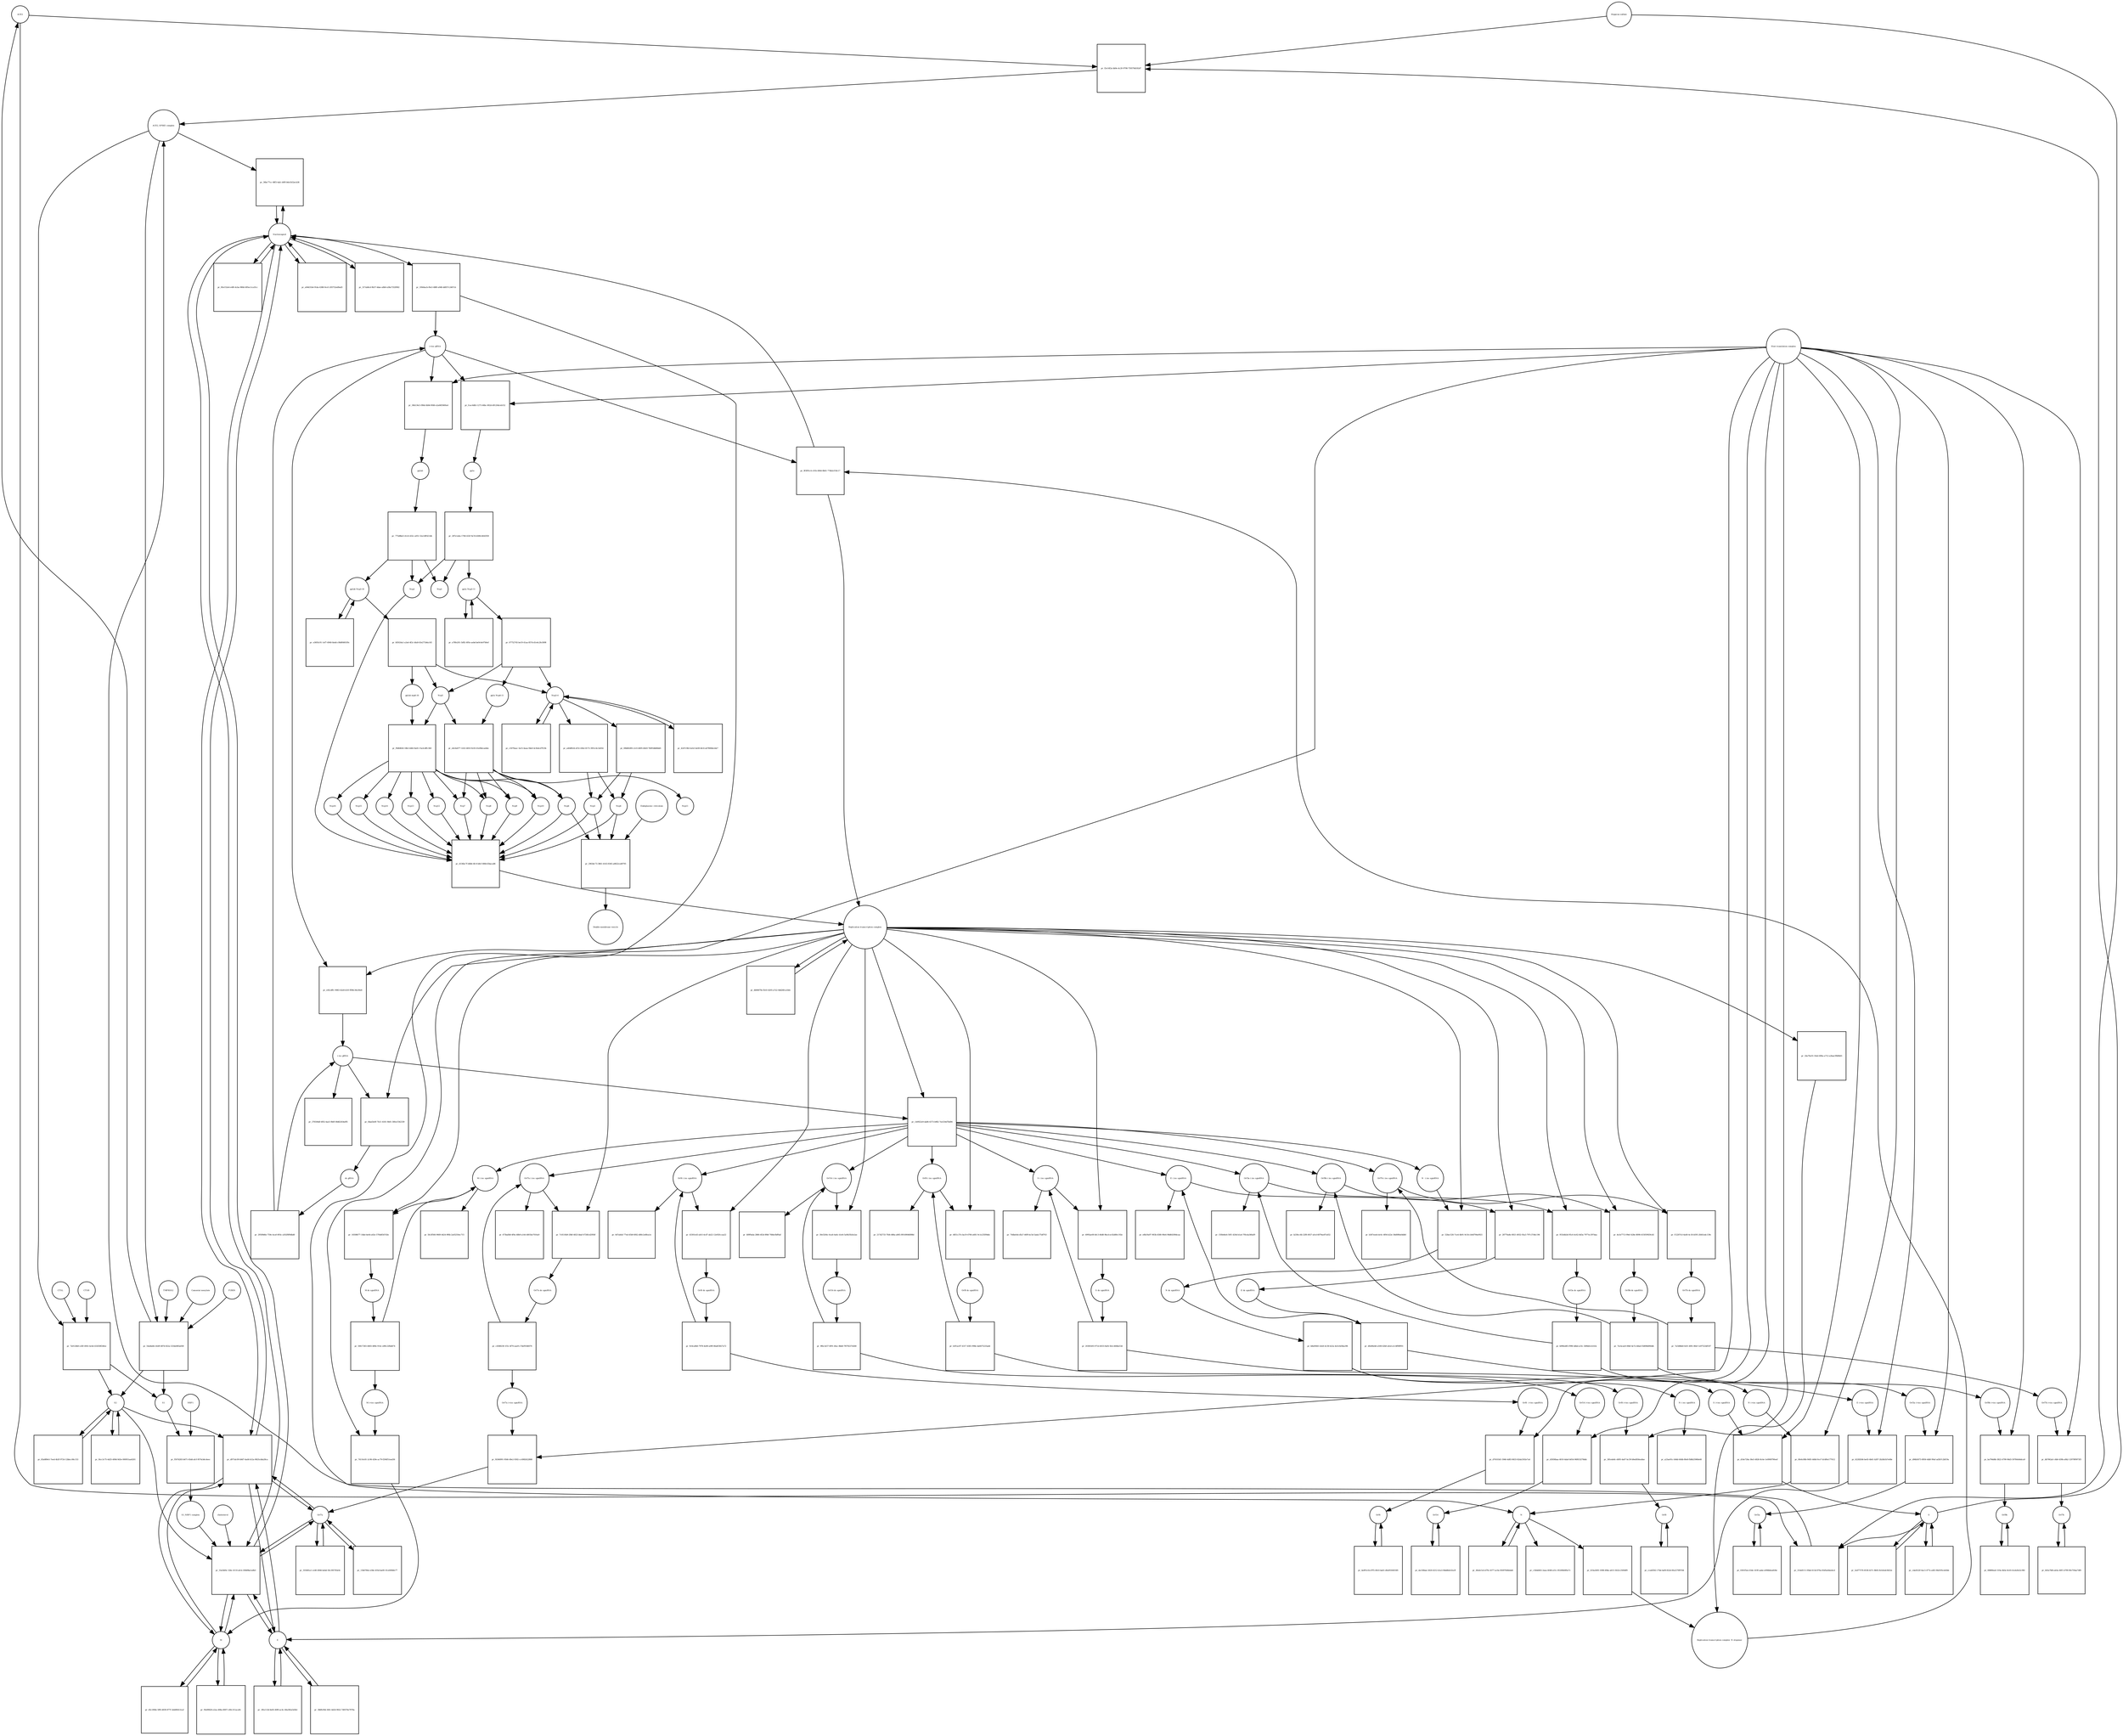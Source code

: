 strict digraph  {
ACE2 [annotation="", bipartite=0, cls=macromolecule, fontsize=4, label=ACE2, shape=circle];
"pr_f2e14f2a-bb9e-4c20-9798-759378d182d7" [annotation="", bipartite=1, cls=process, fontsize=4, label="pr_f2e14f2a-bb9e-4c20-9798-759378d182d7", shape=square];
"ACE2_SPIKE complex" [annotation="", bipartite=0, cls=complex, fontsize=4, label="ACE2_SPIKE complex", shape=circle];
"Heparan sulfate" [annotation="urn_miriam_obo.chebi_CHEBI%3A28815", bipartite=0, cls="simple chemical", fontsize=4, label="Heparan sulfate", shape=circle];
S [annotation=urn_miriam_uniprot_P0DTC2, bipartite=0, cls=macromolecule, fontsize=4, label=S, shape=circle];
Nucleocapsid [annotation="urn_miriam_obo.go_GO%3A0019013", bipartite=0, cls=complex, fontsize=4, label=Nucleocapsid, shape=circle];
"pr_36bc77cc-48f3-4afc-bf0f-b6e1b52ecb36" [annotation="", bipartite=1, cls=process, fontsize=4, label="pr_36bc77cc-48f3-4afc-bf0f-b6e1b52ecb36", shape=square];
"pr_7a0124b0-cd5f-4941-bcb4-432f28f24fee" [annotation="", bipartite=1, cls=process, fontsize=4, label="pr_7a0124b0-cd5f-4941-bcb4-432f28f24fee", shape=square];
S2 [annotation=urn_miriam_interpro_IPR002552, bipartite=0, cls=macromolecule, fontsize=4, label=S2, shape=circle];
CTSB [annotation="", bipartite=0, cls=macromolecule, fontsize=4, label=CTSB, shape=circle];
CTSL [annotation="", bipartite=0, cls=macromolecule, fontsize=4, label=CTSL, shape=circle];
S1 [annotation=urn_miriam_interpro_IPR002551, bipartite=0, cls=macromolecule, fontsize=4, label=S1, shape=circle];
"pr_314e8111-05bd-413d-870a-83d5a44eebcd" [annotation="", bipartite=1, cls=process, fontsize=4, label="pr_314e8111-05bd-413d-870a-83d5a44eebcd", shape=square];
"pr_53a5bf4c-32bc-4110-afcb-189d9be1a8b3" [annotation="", bipartite=1, cls=process, fontsize=4, label="pr_53a5bf4c-32bc-4110-afcb-189d9be1a8b3", shape=square];
cholesterol [annotation="urn_miriam_obo.chebi_CHEBI%3A16113", bipartite=0, cls="simple chemical", fontsize=4, label=cholesterol, shape=circle];
"S1_NRP1 complex" [annotation="", bipartite=0, cls=complex, fontsize=4, label="S1_NRP1 complex", shape=circle];
E [annotation=urn_miriam_uniprot_P0DTC4, bipartite=0, cls=macromolecule, fontsize=4, label=E, shape=circle];
M [annotation=urn_miriam_uniprot_P0DTC5, bipartite=0, cls=macromolecule, fontsize=4, label=M, shape=circle];
Orf7a [annotation=urn_miriam_uniprot_P0DTC7, bipartite=0, cls=macromolecule, fontsize=4, label=Orf7a, shape=circle];
"pr_1f644acb-f6e3-488f-a948-dd057c2467cb" [annotation="", bipartite=1, cls=process, fontsize=4, label="pr_1f644acb-f6e3-488f-a948-dd057c2467cb", shape=square];
"(+)ss gRNA" [annotation=urn_miriam_refseq_NC_045512, bipartite=0, cls="nucleic acid feature", fontsize=4, label="(+)ss gRNA", shape=circle];
N [annotation=urn_miriam_uniprot_P0DTC9, bipartite=0, cls="macromolecule multimer", fontsize=4, label=N, shape=circle];
"pr_a94431b4-91da-4388-9ce5-205752ed9ad3" [annotation="", bipartite=1, cls=process, fontsize=4, label="pr_a94431b4-91da-4388-9ce5-205752ed9ad3", shape=square];
"pr_317ab8cd-9b37-4dae-a8b0-a58a7332f082" [annotation="", bipartite=1, cls=process, fontsize=4, label="pr_317ab8cd-9b37-4dae-a8b0-a58a7332f082", shape=square];
"pr_c3b4d402-2aaa-4048-a51c-85200b085e7c" [annotation="", bipartite=1, cls=process, fontsize=4, label="pr_c3b4d402-2aaa-4048-a51c-85200b085e7c", shape=square];
"pr_40edc5cb-d7fe-4377-ac0a-05097648ebdd" [annotation="", bipartite=1, cls=process, fontsize=4, label="pr_40edc5cb-d7fe-4377-ac0a-05097648ebdd", shape=square];
"N (+)ss sgmRNA" [annotation=urn_miriam_ncbigene_43740575, bipartite=0, cls="nucleic acid feature", fontsize=4, label="N (+)ss sgmRNA", shape=circle];
"pr_0fe6c08b-9405-448d-9ce7-b14f6e177612" [annotation="", bipartite=1, cls=process, fontsize=4, label="pr_0fe6c08b-9405-448d-9ce7-b14f6e177612", shape=square];
"Host translation complex" [annotation="urn_miriam_obo.go_GO%3A0070992", bipartite=0, cls=complex, fontsize=4, label="Host translation complex", shape=circle];
"pr_85e152e4-e4f6-4cba-980d-495ec1ca1fcc" [annotation="", bipartite=1, cls=process, fontsize=4, label="pr_85e152e4-e4f6-4cba-980d-495ec1ca1fcc", shape=square];
"pr_54a8abfe-b5d9-487d-822a-525de883a838" [annotation="", bipartite=1, cls=process, fontsize=4, label="pr_54a8abfe-b5d9-487d-822a-525de883a838", shape=square];
FURIN [annotation="", bipartite=0, cls=macromolecule, fontsize=4, label=FURIN, shape=circle];
TMPRSS2 [annotation="", bipartite=0, cls=macromolecule, fontsize=4, label=TMPRSS2, shape=circle];
"Camostat mesylate" [annotation="urn_miriam_pubchem.compound_2536", bipartite=0, cls="simple chemical", fontsize=4, label="Camostat mesylate", shape=circle];
"pr_83a889e5-7eed-4b3f-9724-12bbcc06c153" [annotation="", bipartite=1, cls=process, fontsize=4, label="pr_83a889e5-7eed-4b3f-9724-12bbcc06c153", shape=square];
"Replication transcription complex_N oligomer" [annotation="", bipartite=0, cls=complex, fontsize=4, label="Replication transcription complex_N oligomer", shape=circle];
"pr_9f3f91c4-c01b-4944-8b61-77db2cf18c17" [annotation="", bipartite=1, cls=process, fontsize=4, label="pr_9f3f91c4-c01b-4944-8b61-77db2cf18c17", shape=square];
"Replication transcription complex" [annotation="", bipartite=0, cls=complex, fontsize=4, label="Replication transcription complex", shape=circle];
"pr_d971dc09-b9d7-4ad4-b12a-9825cdda28ca" [annotation="", bipartite=1, cls=process, fontsize=4, label="pr_d971dc09-b9d7-4ad4-b12a-9825cdda28ca", shape=square];
"pr_f4cc3c75-4d25-409d-9d3e-000951aa6201" [annotation="", bipartite=1, cls=process, fontsize=4, label="pr_f4cc3c75-4d25-409d-9d3e-000951aa6201", shape=square];
"pp1a Nsp3-11" [annotation=urn_miriam_uniprot_P0DTC1, bipartite=0, cls=macromolecule, fontsize=4, label="pp1a Nsp3-11", shape=circle];
"pr_07752745-be19-41aa-857d-d1e4c2fe3698" [annotation="", bipartite=1, cls=process, fontsize=4, label="pr_07752745-be19-41aa-857d-d1e4c2fe3698", shape=square];
"pp1a Nsp6-11" [annotation=urn_miriam_uniprot_P0DTC1, bipartite=0, cls=macromolecule, fontsize=4, label="pp1a Nsp6-11", shape=circle];
"Nsp3-4" [annotation="urn_miriam_ncbiprotein_YP_009725299|urn_miriam_ncbiprotein_YP_009725300", bipartite=0, cls=macromolecule, fontsize=4, label="Nsp3-4", shape=circle];
Nsp5 [annotation=urn_miriam_ncbiprotein_YP_009725301, bipartite=0, cls="macromolecule multimer", fontsize=4, label=Nsp5, shape=circle];
"Endoplasmic reticulum" [annotation="urn_miriam_obo.go_GO%3A0005783", bipartite=0, cls=complex, fontsize=4, label="Endoplasmic reticulum", shape=circle];
"pr_2963dc73-3861-4163-8345-a8822ced0795" [annotation="", bipartite=1, cls=process, fontsize=4, label="pr_2963dc73-3861-4163-8345-a8822ced0795", shape=square];
"Double-membrane vesicle" [annotation="urn_miriam_obo.go_GO%3A0039718", bipartite=0, cls=complex, fontsize=4, label="Double-membrane vesicle", shape=circle];
Nsp4 [annotation=urn_miriam_ncbiprotein_YP_009725300, bipartite=0, cls=macromolecule, fontsize=4, label=Nsp4, shape=circle];
Nsp3 [annotation=urn_miriam_ncbiprotein_YP_009725299, bipartite=0, cls=macromolecule, fontsize=4, label=Nsp3, shape=circle];
Nsp6 [annotation=urn_miriam_ncbiprotein_YP_009725302, bipartite=0, cls=macromolecule, fontsize=4, label=Nsp6, shape=circle];
"pr_a78fe201-5d92-495e-aebd-be9c6e97b0ef" [annotation="", bipartite=1, cls=process, fontsize=4, label="pr_a78fe201-5d92-495e-aebd-be9c6e97b0ef", shape=square];
"pr_4247c9b5-bcb3-4e00-bfc6-a678066e2de7" [annotation="", bipartite=1, cls=process, fontsize=4, label="pr_4247c9b5-bcb3-4e00-bfc6-a678066e2de7", shape=square];
"pp1ab Nsp3-16" [annotation=urn_miriam_uniprot_P0DTD1, bipartite=0, cls=macromolecule, fontsize=4, label="pp1ab Nsp3-16", shape=circle];
"pr_e3693c91-1ef7-4940-8a4d-c9b8f4601f0c" [annotation="", bipartite=1, cls=process, fontsize=4, label="pr_e3693c91-1ef7-4940-8a4d-c9b8f4601f0c", shape=square];
"pr_fd5024a1-a3a4-4f2c-bfa8-63e271b6a145" [annotation="", bipartite=1, cls=process, fontsize=4, label="pr_fd5024a1-a3a4-4f2c-bfa8-63e271b6a145", shape=square];
"pp1ab nsp6-16" [annotation=urn_miriam_uniprot_P0DTD1, bipartite=0, cls=macromolecule, fontsize=4, label="pp1ab nsp6-16", shape=circle];
"pr_d5c1f68e-5ff6-4839-877f-3eb6f6413caf" [annotation="", bipartite=1, cls=process, fontsize=4, label="pr_d5c1f68e-5ff6-4839-877f-3eb6f6413caf", shape=square];
"pr_1ffa113d-6e83-40f0-ac4c-40a382a5d3b1" [annotation="", bipartite=1, cls=process, fontsize=4, label="pr_1ffa113d-6e83-40f0-ac4c-40a382a5d3b1", shape=square];
"pr_cda4522f-6ac3-477e-a4f2-96d195ceb5bb" [annotation="", bipartite=1, cls=process, fontsize=4, label="pr_cda4522f-6ac3-477e-a4f2-96d195ceb5bb", shape=square];
"pr_f0e89626-e2ea-406a-8007-c60c311aca9c" [annotation="", bipartite=1, cls=process, fontsize=4, label="pr_f0e89626-e2ea-406a-8007-c60c311aca9c", shape=square];
"pr_38d9cf6d-3fd1-4d24-9022-7d0576e7978a" [annotation="", bipartite=1, cls=process, fontsize=4, label="pr_38d9cf6d-3fd1-4d24-9022-7d0576e7978a", shape=square];
"pr_2ed77576-6538-427c-8b92-8cb3edc9d22e" [annotation="", bipartite=1, cls=process, fontsize=4, label="pr_2ed77576-6538-427c-8b92-8cb3edc9d22e", shape=square];
"pr_555681a1-ce40-4946-bebd-50c395783e9c" [annotation="", bipartite=1, cls=process, fontsize=4, label="pr_555681a1-ce40-4946-bebd-50c395783e9c", shape=square];
Orf6 [annotation=urn_miriam_uniprot_P0DTC6, bipartite=0, cls=macromolecule, fontsize=4, label=Orf6, shape=circle];
"pr_4a9f1e1b-d7f5-49c0-ba61-d0a955045585" [annotation="", bipartite=1, cls=process, fontsize=4, label="pr_4a9f1e1b-d7f5-49c0-ba61-d0a955045585", shape=square];
Orf3a [annotation=urn_miriam_uniprot_P0DTC3, bipartite=0, cls=macromolecule, fontsize=4, label=Orf3a, shape=circle];
"pr_0301f5ee-63dc-419f-aabe-e096b6ea828e" [annotation="", bipartite=1, cls=process, fontsize=4, label="pr_0301f5ee-63dc-419f-aabe-e096b6ea828e", shape=square];
Orf8 [annotation=urn_miriam_uniprot_P0DTC8, bipartite=0, cls=macromolecule, fontsize=4, label=Orf8, shape=circle];
"pr_ccabf362-17bd-4af8-822d-0fa2270f97d4" [annotation="", bipartite=1, cls=process, fontsize=4, label="pr_ccabf362-17bd-4af8-822d-0fa2270f97d4", shape=square];
Orf9b [annotation=urn_miriam_uniprot_P0DTD2, bipartite=0, cls=macromolecule, fontsize=4, label=Orf9b, shape=circle];
"pr_08889ea0-319a-4b5e-8c45-0ceb2b22c9fd" [annotation="", bipartite=1, cls=process, fontsize=4, label="pr_08889ea0-319a-4b5e-8c45-0ceb2b22c9fd", shape=square];
Orf14 [annotation=urn_miriam_uniprot_P0DTD3, bipartite=0, cls=macromolecule, fontsize=4, label=Orf14, shape=circle];
"pr_da136bae-2620-4212-b1a3-0bddb4c62a3f" [annotation="", bipartite=1, cls=process, fontsize=4, label="pr_da136bae-2620-4212-b1a3-0bddb4c62a3f", shape=square];
Orf7b [annotation=urn_miriam_uniprot_P0DTD8, bipartite=0, cls=macromolecule, fontsize=4, label=Orf7b, shape=circle];
"pr_b02a7bfb-ab5a-40f1-b799-9fe759ae7df0" [annotation="", bipartite=1, cls=process, fontsize=4, label="pr_b02a7bfb-ab5a-40f1-b799-9fe759ae7df0", shape=square];
"pr_13b6784e-e58e-435d-ba09-1fce000bfe77" [annotation="", bipartite=1, cls=process, fontsize=4, label="pr_13b6784e-e58e-435d-ba09-1fce000bfe77", shape=square];
"M (+)ss sgmRNA" [annotation="", bipartite=0, cls="nucleic acid feature", fontsize=4, label="M (+)ss sgmRNA", shape=circle];
"pr_74116c81-2c96-429e-ac79-f294f51ead36" [annotation="", bipartite=1, cls=process, fontsize=4, label="pr_74116c81-2c96-429e-ac79-f294f51ead36", shape=square];
"E (+)ss sgmRNA" [annotation="", bipartite=0, cls="nucleic acid feature", fontsize=4, label="E (+)ss sgmRNA", shape=circle];
"pr_62282fd4-be45-4b61-b287-2b24b1b7e68e" [annotation="", bipartite=1, cls=process, fontsize=4, label="pr_62282fd4-be45-4b61-b287-2b24b1b7e68e", shape=square];
"S (+)ss sgmRNA" [annotation="", bipartite=0, cls="nucleic acid feature", fontsize=4, label="S (+)ss sgmRNA", shape=circle];
"pr_d16e726a-36e5-4826-8c4e-1e0908790eef" [annotation="", bipartite=1, cls=process, fontsize=4, label="pr_d16e726a-36e5-4826-8c4e-1e0908790eef", shape=square];
"Orf7a (+)ss sgmRNA" [annotation="", bipartite=0, cls="nucleic acid feature", fontsize=4, label="Orf7a (+)ss sgmRNA", shape=circle];
"pr_f4366991-9566-49e2-9302-cc4982622888" [annotation="", bipartite=1, cls=process, fontsize=4, label="pr_f4366991-9566-49e2-9302-cc4982622888", shape=square];
"Orf6  (+)ss sgmRNA" [annotation="", bipartite=0, cls="nucleic acid feature", fontsize=4, label="Orf6  (+)ss sgmRNA", shape=circle];
"pr_d76103d1-5946-4d83-8633-82da5302e7a4" [annotation="", bipartite=1, cls=process, fontsize=4, label="pr_d76103d1-5946-4d83-8633-82da5302e7a4", shape=square];
"Orf3a (+)ss sgmRNA" [annotation="", bipartite=0, cls="nucleic acid feature", fontsize=4, label="Orf3a (+)ss sgmRNA", shape=circle];
"pr_d96b5673-8956-4dbf-99af-ad3b7c2bf19a" [annotation="", bipartite=1, cls=process, fontsize=4, label="pr_d96b5673-8956-4dbf-99af-ad3b7c2bf19a", shape=square];
"Orf8 (+)ss sgmRNA" [annotation="", bipartite=0, cls="nucleic acid feature", fontsize=4, label="Orf8 (+)ss sgmRNA", shape=circle];
"pr_381ede8c-d495-4a67-bc39-b9ed056ea8ae" [annotation="", bipartite=1, cls=process, fontsize=4, label="pr_381ede8c-d495-4a67-bc39-b9ed056ea8ae", shape=square];
"Orf9b (+)ss sgmRNA" [annotation="", bipartite=0, cls="nucleic acid feature", fontsize=4, label="Orf9b (+)ss sgmRNA", shape=circle];
"pr_ba794d6b-3822-4799-96d3-59784444dca9" [annotation="", bipartite=1, cls=process, fontsize=4, label="pr_ba794d6b-3822-4799-96d3-59784444dca9", shape=square];
"Orf14 (+)ss sgmRNA" [annotation="", bipartite=0, cls="nucleic acid feature", fontsize=4, label="Orf14 (+)ss sgmRNA", shape=circle];
"pr_d3036baa-4010-4da0-b054-96f653278ddc" [annotation="", bipartite=1, cls=process, fontsize=4, label="pr_d3036baa-4010-4da0-b054-96f653278ddc", shape=square];
"Orf7b (+)ss sgmRNA" [annotation="", bipartite=0, cls="nucleic acid feature", fontsize=4, label="Orf7b (+)ss sgmRNA", shape=circle];
"pr_db7962af-c4b0-439b-a9b2-12979f9973f3" [annotation="", bipartite=1, cls=process, fontsize=4, label="pr_db7962af-c4b0-439b-a9b2-12979f9973f3", shape=square];
"(-)ss gRNA" [annotation=urn_miriam_refseq_NC_045512, bipartite=0, cls="nucleic acid feature", fontsize=4, label="(-)ss gRNA", shape=circle];
"pr_376506df-6f02-4ae5-9b0f-08d62454eff6" [annotation="", bipartite=1, cls=process, fontsize=4, label="pr_376506df-6f02-4ae5-9b0f-08d62454eff6", shape=square];
"pr_633a2605-1098-49be-a615-5622c2509df9" [annotation="", bipartite=1, cls=process, fontsize=4, label="pr_633a2605-1098-49be-a615-5622c2509df9", shape=square];
"pr_e45cdffc-9083-42e8-b31f-ff88c36e30e8" [annotation="", bipartite=1, cls=process, fontsize=4, label="pr_e45cdffc-9083-42e8-b31f-ff88c36e30e8", shape=square];
"M (-)ss sgmRNA" [annotation=urn_miriam_ncbigene_43740571, bipartite=0, cls="nucleic acid feature", fontsize=4, label="M (-)ss sgmRNA", shape=circle];
"pr_5fe3f566-9669-4424-9f6b-2a45250ec715" [annotation="", bipartite=1, cls=process, fontsize=4, label="pr_5fe3f566-9669-4424-9f6b-2a45250ec715", shape=square];
"E (-)ss sgmRNA" [annotation=urn_miriam_ncbigene_43740570, bipartite=0, cls="nucleic acid feature", fontsize=4, label="E (-)ss sgmRNA", shape=circle];
"pr_e8b19a97-903b-4580-90e6-98d64309dcaa" [annotation="", bipartite=1, cls=process, fontsize=4, label="pr_e8b19a97-903b-4580-90e6-98d64309dcaa", shape=square];
"S (-)ss sgmRNA" [annotation="", bipartite=0, cls="nucleic acid feature", fontsize=4, label="S (-)ss sgmRNA", shape=circle];
"pr_744befeb-d5a7-46f9-bc5d-5ada175df763" [annotation="", bipartite=1, cls=process, fontsize=4, label="pr_744befeb-d5a7-46f9-bc5d-5ada175df763", shape=square];
"Orf7a (-)ss sgmRNA" [annotation="", bipartite=0, cls="nucleic acid feature", fontsize=4, label="Orf7a (-)ss sgmRNA", shape=circle];
"pr_673bafb8-4f9a-48b9-a144-4801be7016a9" [annotation="", bipartite=1, cls=process, fontsize=4, label="pr_673bafb8-4f9a-48b9-a144-4801be7016a9", shape=square];
"Orf6 (-)ss sgmRNA" [annotation="", bipartite=0, cls="nucleic acid feature", fontsize=4, label="Orf6 (-)ss sgmRNA", shape=circle];
"pr_647abfaf-77ed-45b9-8f42-d80c2e8fea1e" [annotation="", bipartite=1, cls=process, fontsize=4, label="pr_647abfaf-77ed-45b9-8f42-d80c2e8fea1e", shape=square];
"Orf3a (-)ss sgmRNA" [annotation="", bipartite=0, cls="nucleic acid feature", fontsize=4, label="Orf3a (-)ss sgmRNA", shape=circle];
"pr_150b44e4-50f1-420d-b1a4-7f0cda366af9" [annotation="", bipartite=1, cls=process, fontsize=4, label="pr_150b44e4-50f1-420d-b1a4-7f0cda366af9", shape=square];
"Orf8 (-)ss sgmRNA" [annotation="", bipartite=0, cls="nucleic acid feature", fontsize=4, label="Orf8 (-)ss sgmRNA", shape=circle];
"pr_217d2733-7fd4-486a-a865-89149046898d" [annotation="", bipartite=1, cls=process, fontsize=4, label="pr_217d2733-7fd4-486a-a865-89149046898d", shape=square];
"Orf9b (-)ss sgmRNA" [annotation="", bipartite=0, cls="nucleic acid feature", fontsize=4, label="Orf9b (-)ss sgmRNA", shape=circle];
"pr_b238cc4b-22f8-4927-afcd-6879ae87a452" [annotation="", bipartite=1, cls=process, fontsize=4, label="pr_b238cc4b-22f8-4927-afcd-6879ae87a452", shape=square];
"Orf14 (-)ss sgmRNA" [annotation="", bipartite=0, cls="nucleic acid feature", fontsize=4, label="Orf14 (-)ss sgmRNA", shape=circle];
"pr_fd9f9ada-2866-4f2d-89bf-768dcfbff6af" [annotation="", bipartite=1, cls=process, fontsize=4, label="pr_fd9f9ada-2866-4f2d-89bf-768dcfbff6af", shape=square];
"Orf7b (-)ss sgmRNA" [annotation="", bipartite=0, cls="nucleic acid feature", fontsize=4, label="Orf7b (-)ss sgmRNA", shape=circle];
"pr_b367eeeb-dc6c-4f04-b22e-36d089a64db0" [annotation="", bipartite=1, cls=process, fontsize=4, label="pr_b367eeeb-dc6c-4f04-b22e-36d089a64db0", shape=square];
"pr_6bad3e0f-7b11-4181-9b01-30fecf342339" [annotation="", bipartite=1, cls=process, fontsize=4, label="pr_6bad3e0f-7b11-4181-9b01-30fecf342339", shape=square];
"ds gRNA" [annotation=urn_miriam_refseq_NC_045512, bipartite=0, cls="nucleic acid feature", fontsize=4, label="ds gRNA", shape=circle];
"pr_16508677-14bd-4e64-a02e-57f4d6547d3e" [annotation="", bipartite=1, cls=process, fontsize=4, label="pr_16508677-14bd-4e64-a02e-57f4d6547d3e", shape=square];
"M ds sgmRNA" [annotation="", bipartite=0, cls="nucleic acid feature", fontsize=4, label="M ds sgmRNA", shape=circle];
"pr_28770a8e-6921-4932-93a3-797c37d4c196" [annotation="", bipartite=1, cls=process, fontsize=4, label="pr_28770a8e-6921-4932-93a3-797c37d4c196", shape=square];
"E ds sgmRNA" [annotation="", bipartite=0, cls="nucleic acid feature", fontsize=4, label="E ds sgmRNA", shape=circle];
"pr_4995ae00-bfc3-46d8-9bcd-ec02d80c192e" [annotation="", bipartite=1, cls=process, fontsize=4, label="pr_4995ae00-bfc3-46d8-9bcd-ec02d80c192e", shape=square];
"S ds sgmRNA" [annotation="", bipartite=0, cls="nucleic acid feature", fontsize=4, label="S ds sgmRNA", shape=circle];
"pr_7c8116b9-20bf-4823-bbaf-6726fcd2956f" [annotation="", bipartite=1, cls=process, fontsize=4, label="pr_7c8116b9-20bf-4823-bbaf-6726fcd2956f", shape=square];
"Orf7a ds sgmRNA" [annotation="", bipartite=0, cls="nucleic acid feature", fontsize=4, label="Orf7a ds sgmRNA", shape=circle];
"pr_43301e43-afe5-4cd7-ab22-12e92fccaa22" [annotation="", bipartite=1, cls=process, fontsize=4, label="pr_43301e43-afe5-4cd7-ab22-12e92fccaa22", shape=square];
"Orf6 ds sgmRNA" [annotation="", bipartite=0, cls="nucleic acid feature", fontsize=4, label="Orf6 ds sgmRNA", shape=circle];
"pr_951b4b3d-95c6-4c62-8d3a-7977ec397daa" [annotation="", bipartite=1, cls=process, fontsize=4, label="pr_951b4b3d-95c6-4c62-8d3a-7977ec397daa", shape=square];
"Orf3a ds sgmRNA" [annotation="", bipartite=0, cls="nucleic acid feature", fontsize=4, label="Orf3a ds sgmRNA", shape=circle];
"pr_4851c37e-ba19-4706-a681-9c1e235f9ddc" [annotation="", bipartite=1, cls=process, fontsize=4, label="pr_4851c37e-ba19-4706-a681-9c1e235f9ddc", shape=square];
"Orf8 ds sgmRNA" [annotation="", bipartite=0, cls="nucleic acid feature", fontsize=4, label="Orf8 ds sgmRNA", shape=circle];
"pr_4e3e7713-99ef-428e-8098-415059929cb5" [annotation="", bipartite=1, cls=process, fontsize=4, label="pr_4e3e7713-99ef-428e-8098-415059929cb5", shape=square];
"Orf9b ds sgmRNA" [annotation="", bipartite=0, cls="nucleic acid feature", fontsize=4, label="Orf9b ds sgmRNA", shape=circle];
"pr_30e5264c-6ca6-4a6c-b1e6-5a9b35b3e2ae" [annotation="", bipartite=1, cls=process, fontsize=4, label="pr_30e5264c-6ca6-4a6c-b1e6-5a9b35b3e2ae", shape=square];
"Orf14 ds sgmRNA" [annotation="", bipartite=0, cls="nucleic acid feature", fontsize=4, label="Orf14 ds sgmRNA", shape=circle];
"pr_f12207e3-6a40-4c18-b595-2fd41edc139c" [annotation="", bipartite=1, cls=process, fontsize=4, label="pr_f12207e3-6a40-4c18-b595-2fd41edc139c", shape=square];
"Orf7b ds sgmRNA" [annotation="", bipartite=0, cls="nucleic acid feature", fontsize=4, label="Orf7b ds sgmRNA", shape=circle];
"pr_29589d6e-759e-4ca0-893c-a502f8f9dbd0" [annotation="", bipartite=1, cls=process, fontsize=4, label="pr_29589d6e-759e-4ca0-893c-a502f8f9dbd0", shape=square];
"pr_50617283-4683-489e-914c-e89c22fbd474" [annotation="", bipartite=1, cls=process, fontsize=4, label="pr_50617283-4683-489e-914c-e89c22fbd474", shape=square];
"pr_d0e86eb6-a508-42b0-afed-a1c4ff8fff01" [annotation="", bipartite=1, cls=process, fontsize=4, label="pr_d0e86eb6-a508-42b0-afed-a1c4ff8fff01", shape=square];
"pr_20381b93-971d-4033-8af4-5b1c466be53d" [annotation="", bipartite=1, cls=process, fontsize=4, label="pr_20381b93-971d-4033-8af4-5b1c466be53d", shape=square];
"pr_c4588230-1f3c-4f70-aae9-c7def9346076" [annotation="", bipartite=1, cls=process, fontsize=4, label="pr_c4588230-1f3c-4f70-aae9-c7def9346076", shape=square];
"pr_9c8ca8b0-7978-4e80-a09f-86a6f3827a72" [annotation="", bipartite=1, cls=process, fontsize=4, label="pr_9c8ca8b0-7978-4e80-a09f-86a6f3827a72", shape=square];
"pr_b096ed65-f996-4dbd-a33c-349bb5cb143e" [annotation="", bipartite=1, cls=process, fontsize=4, label="pr_b096ed65-f996-4dbd-a33c-349bb5cb143e", shape=square];
"pr_b3f1ac87-4317-4365-998e-da8475225add" [annotation="", bipartite=1, cls=process, fontsize=4, label="pr_b3f1ac87-4317-4365-998e-da8475225add", shape=square];
"pr_7ecbcae0-06bf-4e7e-b8ad-f3d69b6f66db" [annotation="", bipartite=1, cls=process, fontsize=4, label="pr_7ecbcae0-06bf-4e7e-b8ad-f3d69b6f66db", shape=square];
"pr_9fbc3e57-6f91-4fac-8bb8-7f078237d268" [annotation="", bipartite=1, cls=process, fontsize=4, label="pr_9fbc3e57-6f91-4fac-8bb8-7f078237d268", shape=square];
"pr_7a548bb0-fe01-4f81-80ef-1e97523df187" [annotation="", bipartite=1, cls=process, fontsize=4, label="pr_7a548bb0-fe01-4f81-80ef-1e97523df187", shape=square];
"N  (-)ss sgmRNA" [annotation=urn_miriam_ncbigene_43740575, bipartite=0, cls="nucleic acid feature", fontsize=4, label="N  (-)ss sgmRNA", shape=circle];
"pr_52bec526-7ce4-4b91-9c54-cb0d794e0921" [annotation="", bipartite=1, cls=process, fontsize=4, label="pr_52bec526-7ce4-4b91-9c54-cb0d794e0921", shape=square];
"N ds sgmRNA" [annotation="", bipartite=0, cls="nucleic acid feature", fontsize=4, label="N ds sgmRNA", shape=circle];
"pr_b8af49d1-b3e6-4c58-b22a-4e5c6d3ba296" [annotation="", bipartite=1, cls=process, fontsize=4, label="pr_b8af49d1-b3e6-4c58-b22a-4e5c6d3ba296", shape=square];
"N (-)ss sgmRNA" [annotation="", bipartite=0, cls="nucleic acid feature", fontsize=4, label="N (-)ss sgmRNA", shape=circle];
pp1ab [annotation=urn_miriam_uniprot_P0DTD1, bipartite=0, cls=macromolecule, fontsize=4, label=pp1ab, shape=circle];
"pr_775d8be5-41c6-432c-a051-52a14ff421db" [annotation="", bipartite=1, cls=process, fontsize=4, label="pr_775d8be5-41c6-432c-a051-52a14ff421db", shape=square];
Nsp2 [annotation=urn_miriam_ncbiprotein_YP_009725298, bipartite=0, cls=macromolecule, fontsize=4, label=Nsp2, shape=circle];
Nsp1 [annotation=urn_miriam_ncbiprotein_YP_009725297, bipartite=0, cls=macromolecule, fontsize=4, label=Nsp1, shape=circle];
pp1a [annotation=urn_miriam_uniprot_P0DTC1, bipartite=0, cls=macromolecule, fontsize=4, label=pp1a, shape=circle];
"pr_287e1a6a-1768-432f-9a7d-b580c4643f38" [annotation="", bipartite=1, cls=process, fontsize=4, label="pr_287e1a6a-1768-432f-9a7d-b580c4643f38", shape=square];
"pr_c5070aac-3a15-4aaa-94e0-4c9e4cd7f23b" [annotation="", bipartite=1, cls=process, fontsize=4, label="pr_c5070aac-3a15-4aaa-94e0-4c9e4cd7f23b", shape=square];
"pr_00b86289-c2c0-4695-b9e9-7b993db88dd1" [annotation="", bipartite=1, cls=process, fontsize=4, label="pr_00b86289-c2c0-4695-b9e9-7b993db88dd1", shape=square];
"pr_a40df624-ef32-43b2-8172-3951c6c3e654" [annotation="", bipartite=1, cls=process, fontsize=4, label="pr_a40df624-ef32-43b2-8172-3951c6c3e654", shape=square];
"pr_e6c6e677-1432-4810-9c65-61efb6caebbc" [annotation="", bipartite=1, cls=process, fontsize=4, label="pr_e6c6e677-1432-4810-9c65-61efb6caebbc", shape=square];
Nsp7 [annotation=urn_miriam_ncbiprotein_YP_009725303, bipartite=0, cls=macromolecule, fontsize=4, label=Nsp7, shape=circle];
Nsp8 [annotation=urn_miriam_ncbiprotein_YP_009725304, bipartite=0, cls=macromolecule, fontsize=4, label=Nsp8, shape=circle];
Nsp9 [annotation=urn_miriam_ncbiprotein_YP_009725305, bipartite=0, cls=macromolecule, fontsize=4, label=Nsp9, shape=circle];
Nsp10 [annotation=urn_miriam_ncbiprotein_YP_009725306, bipartite=0, cls=macromolecule, fontsize=4, label=Nsp10, shape=circle];
Nsp11 [annotation=urn_miriam_ncbiprotein_YP_009725312, bipartite=0, cls=macromolecule, fontsize=4, label=Nsp11, shape=circle];
"pr_f9dfd826-18b3-44fd-9a45-15a3cdffc360" [annotation="", bipartite=1, cls=process, fontsize=4, label="pr_f9dfd826-18b3-44fd-9a45-15a3cdffc360", shape=square];
Nsp13 [annotation=urn_miriam_ncbiprotein_YP_009725308, bipartite=0, cls=macromolecule, fontsize=4, label=Nsp13, shape=circle];
Nsp12 [annotation=urn_miriam_ncbiprotein_YP_009725307, bipartite=0, cls=macromolecule, fontsize=4, label=Nsp12, shape=circle];
Nsp16 [annotation=urn_miriam_ncbiprotein_YP_009725311, bipartite=0, cls=macromolecule, fontsize=4, label=Nsp16, shape=circle];
Nsp15 [annotation=urn_miriam_ncbiprotein_YP_009725310, bipartite=0, cls=macromolecule, fontsize=4, label=Nsp15, shape=circle];
Nsp14 [annotation=urn_miriam_ncbiprotein_YP_009725309, bipartite=0, cls=macromolecule, fontsize=4, label=Nsp14, shape=circle];
"pr_d136bc7f-b8b6-4fc9-b8cf-888c63baca86" [annotation="", bipartite=1, cls=process, fontsize=4, label="pr_d136bc7f-b8b6-4fc9-b8cf-888c63baca86", shape=square];
"pr_fcac4db5-1273-46bc-802d-d0120dceb152" [annotation="", bipartite=1, cls=process, fontsize=4, label="pr_fcac4db5-1273-46bc-802d-d0120dceb152", shape=square];
"pr_36b134c5-f86d-4b9d-9fd6-e2a66f3600a4" [annotation="", bipartite=1, cls=process, fontsize=4, label="pr_36b134c5-f86d-4b9d-9fd6-e2a66f3600a4", shape=square];
"pr_a23ae91c-b9dd-40db-80e8-fb8b25968e60" [annotation="", bipartite=1, cls=process, fontsize=4, label="pr_a23ae91c-b9dd-40db-80e8-fb8b25968e60", shape=square];
"pr_db96879e-fb10-4205-a7e2-0dd26fca1b6c" [annotation="", bipartite=1, cls=process, fontsize=4, label="pr_db96879e-fb10-4205-a7e2-0dd26fca1b6c", shape=square];
"pr_24a70a55-10ed-496a-a712-a2bae39b9b65" [annotation="", bipartite=1, cls=process, fontsize=4, label="pr_24a70a55-10ed-496a-a712-a2bae39b9b65", shape=square];
"pr_cb0922e9-da86-4373-b982-7ee534d7bd94" [annotation="", bipartite=1, cls=process, fontsize=4, label="pr_cb0922e9-da86-4373-b982-7ee534d7bd94", shape=square];
"pr_f507d283-b671-45dd-afcf-f674cb6c4eec" [annotation="", bipartite=1, cls=process, fontsize=4, label="pr_f507d283-b671-45dd-afcf-f674cb6c4eec", shape=square];
NRP1 [annotation="", bipartite=0, cls=macromolecule, fontsize=4, label=NRP1, shape=circle];
ACE2 -> "pr_f2e14f2a-bb9e-4c20-9798-759378d182d7"  [annotation="", interaction_type=consumption];
ACE2 -> "pr_314e8111-05bd-413d-870a-83d5a44eebcd"  [annotation="", interaction_type=consumption];
"pr_f2e14f2a-bb9e-4c20-9798-759378d182d7" -> "ACE2_SPIKE complex"  [annotation="", interaction_type=production];
"ACE2_SPIKE complex" -> "pr_36bc77cc-48f3-4afc-bf0f-b6e1b52ecb36"  [annotation="urn_miriam_pubmed_32142651|urn_miriam_pubmed_32094589|urn_miriam_taxonomy_2697049", interaction_type=stimulation];
"ACE2_SPIKE complex" -> "pr_7a0124b0-cd5f-4941-bcb4-432f28f24fee"  [annotation="", interaction_type=consumption];
"ACE2_SPIKE complex" -> "pr_54a8abfe-b5d9-487d-822a-525de883a838"  [annotation="", interaction_type=consumption];
"Heparan sulfate" -> "pr_f2e14f2a-bb9e-4c20-9798-759378d182d7"  [annotation="urn_miriam_pubmed_32142651|urn_miriam_pubmed_32094589|urn_miriam_taxonomy_2697049|urn_miriam_pubmed_32970989", interaction_type=stimulation];
"Heparan sulfate" -> "pr_314e8111-05bd-413d-870a-83d5a44eebcd"  [annotation="urn_miriam_pubmed_32142651|urn_miriam_pubmed_32094589|urn_miriam_taxonomy_2697049|urn_miriam_pubmed_32155444|urn_miriam_pubmed_32970989", interaction_type=stimulation];
S -> "pr_f2e14f2a-bb9e-4c20-9798-759378d182d7"  [annotation="", interaction_type=consumption];
S -> "pr_314e8111-05bd-413d-870a-83d5a44eebcd"  [annotation="", interaction_type=consumption];
S -> "pr_cda4522f-6ac3-477e-a4f2-96d195ceb5bb"  [annotation="", interaction_type=consumption];
S -> "pr_2ed77576-6538-427c-8b92-8cb3edc9d22e"  [annotation="", interaction_type=consumption];
Nucleocapsid -> "pr_36bc77cc-48f3-4afc-bf0f-b6e1b52ecb36"  [annotation="", interaction_type=consumption];
Nucleocapsid -> "pr_53a5bf4c-32bc-4110-afcb-189d9be1a8b3"  [annotation="", interaction_type=consumption];
Nucleocapsid -> "pr_1f644acb-f6e3-488f-a948-dd057c2467cb"  [annotation="", interaction_type=consumption];
Nucleocapsid -> "pr_a94431b4-91da-4388-9ce5-205752ed9ad3"  [annotation="", interaction_type=consumption];
Nucleocapsid -> "pr_317ab8cd-9b37-4dae-a8b0-a58a7332f082"  [annotation="", interaction_type=consumption];
Nucleocapsid -> "pr_85e152e4-e4f6-4cba-980d-495ec1ca1fcc"  [annotation="", interaction_type=consumption];
Nucleocapsid -> "pr_d971dc09-b9d7-4ad4-b12a-9825cdda28ca"  [annotation="", interaction_type=consumption];
"pr_36bc77cc-48f3-4afc-bf0f-b6e1b52ecb36" -> Nucleocapsid  [annotation="", interaction_type=production];
"pr_7a0124b0-cd5f-4941-bcb4-432f28f24fee" -> S2  [annotation="", interaction_type=production];
"pr_7a0124b0-cd5f-4941-bcb4-432f28f24fee" -> S1  [annotation="", interaction_type=production];
S2 -> "pr_53a5bf4c-32bc-4110-afcb-189d9be1a8b3"  [annotation="urn_miriam_pubmed_32142651|urn_miriam_pubmed_32094589|urn_miriam_pubmed_32047258|urn_miriam_taxonomy_2697049|urn_miriam_pubmed_32944968", interaction_type=stimulation];
S2 -> "pr_83a889e5-7eed-4b3f-9724-12bbcc06c153"  [annotation="", interaction_type=consumption];
S2 -> "pr_d971dc09-b9d7-4ad4-b12a-9825cdda28ca"  [annotation="urn_miriam_pubmed_32142651|urn_miriam_pubmed_32047258|urn_miriam_taxonomy_2697049", interaction_type=stimulation];
S2 -> "pr_f4cc3c75-4d25-409d-9d3e-000951aa6201"  [annotation="", interaction_type=consumption];
CTSB -> "pr_7a0124b0-cd5f-4941-bcb4-432f28f24fee"  [annotation="urn_miriam_pubmed_32142651|urn_miriam_taxonomy_2697049", interaction_type=catalysis];
CTSL -> "pr_7a0124b0-cd5f-4941-bcb4-432f28f24fee"  [annotation="urn_miriam_pubmed_32142651|urn_miriam_taxonomy_2697049", interaction_type=catalysis];
S1 -> "pr_f507d283-b671-45dd-afcf-f674cb6c4eec"  [annotation="", interaction_type=consumption];
"pr_314e8111-05bd-413d-870a-83d5a44eebcd" -> "ACE2_SPIKE complex"  [annotation="", interaction_type=production];
"pr_53a5bf4c-32bc-4110-afcb-189d9be1a8b3" -> Nucleocapsid  [annotation="", interaction_type=production];
"pr_53a5bf4c-32bc-4110-afcb-189d9be1a8b3" -> E  [annotation="", interaction_type=production];
"pr_53a5bf4c-32bc-4110-afcb-189d9be1a8b3" -> M  [annotation="", interaction_type=production];
"pr_53a5bf4c-32bc-4110-afcb-189d9be1a8b3" -> Orf7a  [annotation="", interaction_type=production];
cholesterol -> "pr_53a5bf4c-32bc-4110-afcb-189d9be1a8b3"  [annotation="urn_miriam_pubmed_32142651|urn_miriam_pubmed_32094589|urn_miriam_pubmed_32047258|urn_miriam_taxonomy_2697049|urn_miriam_pubmed_32944968", interaction_type=stimulation];
"S1_NRP1 complex" -> "pr_53a5bf4c-32bc-4110-afcb-189d9be1a8b3"  [annotation="urn_miriam_pubmed_32142651|urn_miriam_pubmed_32094589|urn_miriam_pubmed_32047258|urn_miriam_taxonomy_2697049|urn_miriam_pubmed_32944968", interaction_type=stimulation];
E -> "pr_53a5bf4c-32bc-4110-afcb-189d9be1a8b3"  [annotation="", interaction_type=consumption];
E -> "pr_d971dc09-b9d7-4ad4-b12a-9825cdda28ca"  [annotation="", interaction_type=consumption];
E -> "pr_1ffa113d-6e83-40f0-ac4c-40a382a5d3b1"  [annotation="", interaction_type=consumption];
E -> "pr_38d9cf6d-3fd1-4d24-9022-7d0576e7978a"  [annotation="", interaction_type=consumption];
M -> "pr_53a5bf4c-32bc-4110-afcb-189d9be1a8b3"  [annotation="", interaction_type=consumption];
M -> "pr_d971dc09-b9d7-4ad4-b12a-9825cdda28ca"  [annotation="", interaction_type=consumption];
M -> "pr_d5c1f68e-5ff6-4839-877f-3eb6f6413caf"  [annotation="", interaction_type=consumption];
M -> "pr_f0e89626-e2ea-406a-8007-c60c311aca9c"  [annotation="", interaction_type=consumption];
Orf7a -> "pr_53a5bf4c-32bc-4110-afcb-189d9be1a8b3"  [annotation="", interaction_type=consumption];
Orf7a -> "pr_d971dc09-b9d7-4ad4-b12a-9825cdda28ca"  [annotation="", interaction_type=consumption];
Orf7a -> "pr_555681a1-ce40-4946-bebd-50c395783e9c"  [annotation="", interaction_type=consumption];
Orf7a -> "pr_13b6784e-e58e-435d-ba09-1fce000bfe77"  [annotation="", interaction_type=consumption];
"pr_1f644acb-f6e3-488f-a948-dd057c2467cb" -> "(+)ss gRNA"  [annotation="", interaction_type=production];
"pr_1f644acb-f6e3-488f-a948-dd057c2467cb" -> N  [annotation="", interaction_type=production];
"(+)ss gRNA" -> "pr_9f3f91c4-c01b-4944-8b61-77db2cf18c17"  [annotation="", interaction_type=consumption];
"(+)ss gRNA" -> "pr_e45cdffc-9083-42e8-b31f-ff88c36e30e8"  [annotation="", interaction_type=consumption];
"(+)ss gRNA" -> "pr_fcac4db5-1273-46bc-802d-d0120dceb152"  [annotation="", interaction_type=consumption];
"(+)ss gRNA" -> "pr_36b134c5-f86d-4b9d-9fd6-e2a66f3600a4"  [annotation="", interaction_type=consumption];
N -> "pr_c3b4d402-2aaa-4048-a51c-85200b085e7c"  [annotation="", interaction_type=consumption];
N -> "pr_40edc5cb-d7fe-4377-ac0a-05097648ebdd"  [annotation="", interaction_type=consumption];
N -> "pr_633a2605-1098-49be-a615-5622c2509df9"  [annotation="", interaction_type=consumption];
"pr_a94431b4-91da-4388-9ce5-205752ed9ad3" -> Nucleocapsid  [annotation="", interaction_type=production];
"pr_317ab8cd-9b37-4dae-a8b0-a58a7332f082" -> Nucleocapsid  [annotation="", interaction_type=production];
"pr_40edc5cb-d7fe-4377-ac0a-05097648ebdd" -> N  [annotation="", interaction_type=production];
"N (+)ss sgmRNA" -> "pr_0fe6c08b-9405-448d-9ce7-b14f6e177612"  [annotation="", interaction_type=consumption];
"pr_0fe6c08b-9405-448d-9ce7-b14f6e177612" -> N  [annotation="", interaction_type=production];
"Host translation complex" -> "pr_0fe6c08b-9405-448d-9ce7-b14f6e177612"  [annotation="", interaction_type="necessary stimulation"];
"Host translation complex" -> "pr_74116c81-2c96-429e-ac79-f294f51ead36"  [annotation="urn_miriam_pubmed_31226023|urn_miriam_pubmed_27712623", interaction_type="necessary stimulation"];
"Host translation complex" -> "pr_62282fd4-be45-4b61-b287-2b24b1b7e68e"  [annotation="urn_miriam_pubmed_31226023|urn_miriam_pubmed_27712623", interaction_type="necessary stimulation"];
"Host translation complex" -> "pr_d16e726a-36e5-4826-8c4e-1e0908790eef"  [annotation="urn_miriam_pubmed_31226023|urn_miriam_pubmed_27712623", interaction_type="necessary stimulation"];
"Host translation complex" -> "pr_f4366991-9566-49e2-9302-cc4982622888"  [annotation="urn_miriam_pubmed_31226023|urn_miriam_pubmed_27712623", interaction_type="necessary stimulation"];
"Host translation complex" -> "pr_d76103d1-5946-4d83-8633-82da5302e7a4"  [annotation="urn_miriam_pubmed_31226023|urn_miriam_pubmed_27712623", interaction_type="necessary stimulation"];
"Host translation complex" -> "pr_d96b5673-8956-4dbf-99af-ad3b7c2bf19a"  [annotation="urn_miriam_pubmed_31226023|urn_miriam_pubmed_27712623", interaction_type="necessary stimulation"];
"Host translation complex" -> "pr_381ede8c-d495-4a67-bc39-b9ed056ea8ae"  [annotation="urn_miriam_pubmed_31226023|urn_miriam_pubmed_27712623", interaction_type="necessary stimulation"];
"Host translation complex" -> "pr_ba794d6b-3822-4799-96d3-59784444dca9"  [annotation="urn_miriam_pubmed_31226023|urn_miriam_pubmed_27712623", interaction_type="necessary stimulation"];
"Host translation complex" -> "pr_d3036baa-4010-4da0-b054-96f653278ddc"  [annotation="urn_miriam_pubmed_31226023|urn_miriam_pubmed_27712623", interaction_type="necessary stimulation"];
"Host translation complex" -> "pr_db7962af-c4b0-439b-a9b2-12979f9973f3"  [annotation="urn_miriam_pubmed_31226023|urn_miriam_pubmed_27712623", interaction_type="necessary stimulation"];
"Host translation complex" -> "pr_fcac4db5-1273-46bc-802d-d0120dceb152"  [annotation="urn_miriam_pubmed_31226023|urn_miriam_pubmed_27712623", interaction_type="necessary stimulation"];
"Host translation complex" -> "pr_36b134c5-f86d-4b9d-9fd6-e2a66f3600a4"  [annotation="urn_miriam_pubmed_31226023|urn_miriam_pubmed_27712623", interaction_type="necessary stimulation"];
"pr_85e152e4-e4f6-4cba-980d-495ec1ca1fcc" -> Nucleocapsid  [annotation="", interaction_type=production];
"pr_54a8abfe-b5d9-487d-822a-525de883a838" -> S2  [annotation="", interaction_type=production];
"pr_54a8abfe-b5d9-487d-822a-525de883a838" -> ACE2  [annotation="", interaction_type=production];
"pr_54a8abfe-b5d9-487d-822a-525de883a838" -> S1  [annotation="", interaction_type=production];
FURIN -> "pr_54a8abfe-b5d9-487d-822a-525de883a838"  [annotation="urn_miriam_pubmed_32142651|urn_miriam_pubmed_32362314|urn_miriam_taxonomy_2697049", interaction_type=catalysis];
TMPRSS2 -> "pr_54a8abfe-b5d9-487d-822a-525de883a838"  [annotation="urn_miriam_pubmed_32142651|urn_miriam_pubmed_32362314|urn_miriam_taxonomy_2697049", interaction_type=catalysis];
"Camostat mesylate" -> "pr_54a8abfe-b5d9-487d-822a-525de883a838"  [annotation="urn_miriam_pubmed_32142651|urn_miriam_pubmed_32362314|urn_miriam_taxonomy_2697049", interaction_type=inhibition];
"pr_83a889e5-7eed-4b3f-9724-12bbcc06c153" -> S2  [annotation="", interaction_type=production];
"Replication transcription complex_N oligomer" -> "pr_9f3f91c4-c01b-4944-8b61-77db2cf18c17"  [annotation="", interaction_type=consumption];
"pr_9f3f91c4-c01b-4944-8b61-77db2cf18c17" -> Nucleocapsid  [annotation="", interaction_type=production];
"pr_9f3f91c4-c01b-4944-8b61-77db2cf18c17" -> "Replication transcription complex"  [annotation="", interaction_type=production];
"Replication transcription complex" -> "pr_e45cdffc-9083-42e8-b31f-ff88c36e30e8"  [annotation="urn_miriam_pubmed_22438542|urn_miriam_taxonomy_11142", interaction_type="necessary stimulation"];
"Replication transcription complex" -> "pr_6bad3e0f-7b11-4181-9b01-30fecf342339"  [annotation="urn_miriam_pubmed_22438542|urn_miriam_taxonomy_11142", interaction_type="necessary stimulation"];
"Replication transcription complex" -> "pr_16508677-14bd-4e64-a02e-57f4d6547d3e"  [annotation="urn_miriam_pubmed_22438542|urn_miriam_taxonomy_11142", interaction_type="necessary stimulation"];
"Replication transcription complex" -> "pr_28770a8e-6921-4932-93a3-797c37d4c196"  [annotation="urn_miriam_pubmed_22438542|urn_miriam_pubmed_11142", interaction_type="necessary stimulation"];
"Replication transcription complex" -> "pr_4995ae00-bfc3-46d8-9bcd-ec02d80c192e"  [annotation="urn_miriam_pubmed_22438542|urn_miriam_pubmed_11142", interaction_type="necessary stimulation"];
"Replication transcription complex" -> "pr_7c8116b9-20bf-4823-bbaf-6726fcd2956f"  [annotation="urn_miriam_pubmed_22438542|urn_miriam_taxonomy_11142", interaction_type="necessary stimulation"];
"Replication transcription complex" -> "pr_43301e43-afe5-4cd7-ab22-12e92fccaa22"  [annotation="urn_miriam_pubmed_22438542|urn_miriam_taxonomy_11142", interaction_type="necessary stimulation"];
"Replication transcription complex" -> "pr_951b4b3d-95c6-4c62-8d3a-7977ec397daa"  [annotation="urn_miriam_pubmed_22438542|urn_miriam_taxonomy_11142", interaction_type="necessary stimulation"];
"Replication transcription complex" -> "pr_4851c37e-ba19-4706-a681-9c1e235f9ddc"  [annotation="urn_miriam_pubmed_22438542|urn_miriam_taxonomy_11142", interaction_type="necessary stimulation"];
"Replication transcription complex" -> "pr_4e3e7713-99ef-428e-8098-415059929cb5"  [annotation="urn_miriam_pubmed_22438542|urn_miriam_taxonomy_11142", interaction_type="necessary stimulation"];
"Replication transcription complex" -> "pr_30e5264c-6ca6-4a6c-b1e6-5a9b35b3e2ae"  [annotation="urn_miriam_pubmed_22438542|urn_miriam_taxonomy_11142", interaction_type="necessary stimulation"];
"Replication transcription complex" -> "pr_f12207e3-6a40-4c18-b595-2fd41edc139c"  [annotation="urn_miriam_pubmed_22438542|urn_miriam_taxonomy_11142", interaction_type="necessary stimulation"];
"Replication transcription complex" -> "pr_52bec526-7ce4-4b91-9c54-cb0d794e0921"  [annotation="urn_miriam_pubmed_22438542|urn_miriam_taxonomy_11142", interaction_type="necessary stimulation"];
"Replication transcription complex" -> "pr_db96879e-fb10-4205-a7e2-0dd26fca1b6c"  [annotation="", interaction_type=consumption];
"Replication transcription complex" -> "pr_24a70a55-10ed-496a-a712-a2bae39b9b65"  [annotation="", interaction_type=consumption];
"Replication transcription complex" -> "pr_cb0922e9-da86-4373-b982-7ee534d7bd94"  [annotation="urn_miriam_pubmed_8830530|urn_miriam_taxonomy_1138", interaction_type="necessary stimulation"];
"pr_d971dc09-b9d7-4ad4-b12a-9825cdda28ca" -> Nucleocapsid  [annotation="", interaction_type=production];
"pr_d971dc09-b9d7-4ad4-b12a-9825cdda28ca" -> Orf7a  [annotation="", interaction_type=production];
"pr_d971dc09-b9d7-4ad4-b12a-9825cdda28ca" -> E  [annotation="", interaction_type=production];
"pr_d971dc09-b9d7-4ad4-b12a-9825cdda28ca" -> M  [annotation="", interaction_type=production];
"pr_f4cc3c75-4d25-409d-9d3e-000951aa6201" -> S2  [annotation="", interaction_type=production];
"pp1a Nsp3-11" -> "pr_07752745-be19-41aa-857d-d1e4c2fe3698"  [annotation="urn_miriam_pubmed_21203998|urn_miriam_taxonomy_228407|urn_miriam_pubmed_15564471|urn_miriam_taxonomy_228330", interaction_type=catalysis];
"pp1a Nsp3-11" -> "pr_a78fe201-5d92-495e-aebd-be9c6e97b0ef"  [annotation="", interaction_type=consumption];
"pr_07752745-be19-41aa-857d-d1e4c2fe3698" -> "pp1a Nsp6-11"  [annotation="", interaction_type=production];
"pr_07752745-be19-41aa-857d-d1e4c2fe3698" -> "Nsp3-4"  [annotation="", interaction_type=production];
"pr_07752745-be19-41aa-857d-d1e4c2fe3698" -> Nsp5  [annotation="", interaction_type=production];
"pp1a Nsp6-11" -> "pr_e6c6e677-1432-4810-9c65-61efb6caebbc"  [annotation="", interaction_type=consumption];
"Nsp3-4" -> "pr_4247c9b5-bcb3-4e00-bfc6-a678066e2de7"  [annotation="", interaction_type=consumption];
"Nsp3-4" -> "pr_c5070aac-3a15-4aaa-94e0-4c9e4cd7f23b"  [annotation="", interaction_type=consumption];
"Nsp3-4" -> "pr_00b86289-c2c0-4695-b9e9-7b993db88dd1"  [annotation="urn_miriam_pubmed_15564471|urn_miriam_taxonomy_228330", interaction_type=catalysis];
"Nsp3-4" -> "pr_a40df624-ef32-43b2-8172-3951c6c3e654"  [annotation="urn_miriam_pubmed_15564471|urn_miriam_taxonomy_228330", interaction_type=catalysis];
Nsp5 -> "pr_e6c6e677-1432-4810-9c65-61efb6caebbc"  [annotation="urn_miriam_pubmed_11907209|urn_miriam_taxonomy_11142", interaction_type=catalysis];
Nsp5 -> "pr_f9dfd826-18b3-44fd-9a45-15a3cdffc360"  [annotation="urn_miriam_pubmed_11907209|urn_miriam_taxonomy_11142", interaction_type=catalysis];
"Endoplasmic reticulum" -> "pr_2963dc73-3861-4163-8345-a8822ced0795"  [annotation="", interaction_type=consumption];
"pr_2963dc73-3861-4163-8345-a8822ced0795" -> "Double-membrane vesicle"  [annotation="", interaction_type=production];
Nsp4 -> "pr_2963dc73-3861-4163-8345-a8822ced0795"  [annotation="urn_miriam_pubmed_23943763|urn_miriam_taxonomy_227984", interaction_type=modulation];
Nsp4 -> "pr_d136bc7f-b8b6-4fc9-b8cf-888c63baca86"  [annotation="", interaction_type=consumption];
Nsp3 -> "pr_2963dc73-3861-4163-8345-a8822ced0795"  [annotation="urn_miriam_pubmed_23943763|urn_miriam_taxonomy_227984", interaction_type=modulation];
Nsp3 -> "pr_d136bc7f-b8b6-4fc9-b8cf-888c63baca86"  [annotation="", interaction_type=consumption];
Nsp6 -> "pr_2963dc73-3861-4163-8345-a8822ced0795"  [annotation="urn_miriam_pubmed_23943763|urn_miriam_taxonomy_227984", interaction_type=modulation];
Nsp6 -> "pr_d136bc7f-b8b6-4fc9-b8cf-888c63baca86"  [annotation="", interaction_type=consumption];
"pr_a78fe201-5d92-495e-aebd-be9c6e97b0ef" -> "pp1a Nsp3-11"  [annotation="", interaction_type=production];
"pr_4247c9b5-bcb3-4e00-bfc6-a678066e2de7" -> "Nsp3-4"  [annotation="", interaction_type=production];
"pp1ab Nsp3-16" -> "pr_e3693c91-1ef7-4940-8a4d-c9b8f4601f0c"  [annotation="", interaction_type=consumption];
"pp1ab Nsp3-16" -> "pr_fd5024a1-a3a4-4f2c-bfa8-63e271b6a145"  [annotation="urn_miriam_pubmed_21203998|urn_miriam_taxonomy_228407|urn_miriam_pubmed_15564471|urn_miriam_taxonomy_228330", interaction_type=catalysis];
"pr_e3693c91-1ef7-4940-8a4d-c9b8f4601f0c" -> "pp1ab Nsp3-16"  [annotation="", interaction_type=production];
"pr_fd5024a1-a3a4-4f2c-bfa8-63e271b6a145" -> "pp1ab nsp6-16"  [annotation="", interaction_type=production];
"pr_fd5024a1-a3a4-4f2c-bfa8-63e271b6a145" -> Nsp5  [annotation="", interaction_type=production];
"pr_fd5024a1-a3a4-4f2c-bfa8-63e271b6a145" -> "Nsp3-4"  [annotation="", interaction_type=production];
"pp1ab nsp6-16" -> "pr_f9dfd826-18b3-44fd-9a45-15a3cdffc360"  [annotation="", interaction_type=consumption];
"pr_d5c1f68e-5ff6-4839-877f-3eb6f6413caf" -> M  [annotation="", interaction_type=production];
"pr_1ffa113d-6e83-40f0-ac4c-40a382a5d3b1" -> E  [annotation="", interaction_type=production];
"pr_cda4522f-6ac3-477e-a4f2-96d195ceb5bb" -> S  [annotation="", interaction_type=production];
"pr_f0e89626-e2ea-406a-8007-c60c311aca9c" -> M  [annotation="", interaction_type=production];
"pr_38d9cf6d-3fd1-4d24-9022-7d0576e7978a" -> E  [annotation="", interaction_type=production];
"pr_2ed77576-6538-427c-8b92-8cb3edc9d22e" -> S  [annotation="", interaction_type=production];
"pr_555681a1-ce40-4946-bebd-50c395783e9c" -> Orf7a  [annotation="", interaction_type=production];
Orf6 -> "pr_4a9f1e1b-d7f5-49c0-ba61-d0a955045585"  [annotation="", interaction_type=consumption];
"pr_4a9f1e1b-d7f5-49c0-ba61-d0a955045585" -> Orf6  [annotation="", interaction_type=production];
Orf3a -> "pr_0301f5ee-63dc-419f-aabe-e096b6ea828e"  [annotation="", interaction_type=consumption];
"pr_0301f5ee-63dc-419f-aabe-e096b6ea828e" -> Orf3a  [annotation="", interaction_type=production];
Orf8 -> "pr_ccabf362-17bd-4af8-822d-0fa2270f97d4"  [annotation="", interaction_type=consumption];
"pr_ccabf362-17bd-4af8-822d-0fa2270f97d4" -> Orf8  [annotation="", interaction_type=production];
Orf9b -> "pr_08889ea0-319a-4b5e-8c45-0ceb2b22c9fd"  [annotation="", interaction_type=consumption];
"pr_08889ea0-319a-4b5e-8c45-0ceb2b22c9fd" -> Orf9b  [annotation="", interaction_type=production];
Orf14 -> "pr_da136bae-2620-4212-b1a3-0bddb4c62a3f"  [annotation="", interaction_type=consumption];
"pr_da136bae-2620-4212-b1a3-0bddb4c62a3f" -> Orf14  [annotation="", interaction_type=production];
Orf7b -> "pr_b02a7bfb-ab5a-40f1-b799-9fe759ae7df0"  [annotation="", interaction_type=consumption];
"pr_b02a7bfb-ab5a-40f1-b799-9fe759ae7df0" -> Orf7b  [annotation="", interaction_type=production];
"pr_13b6784e-e58e-435d-ba09-1fce000bfe77" -> Orf7a  [annotation="", interaction_type=production];
"M (+)ss sgmRNA" -> "pr_74116c81-2c96-429e-ac79-f294f51ead36"  [annotation="", interaction_type=consumption];
"pr_74116c81-2c96-429e-ac79-f294f51ead36" -> M  [annotation="", interaction_type=production];
"E (+)ss sgmRNA" -> "pr_62282fd4-be45-4b61-b287-2b24b1b7e68e"  [annotation="", interaction_type=consumption];
"pr_62282fd4-be45-4b61-b287-2b24b1b7e68e" -> E  [annotation="", interaction_type=production];
"S (+)ss sgmRNA" -> "pr_d16e726a-36e5-4826-8c4e-1e0908790eef"  [annotation="", interaction_type=consumption];
"pr_d16e726a-36e5-4826-8c4e-1e0908790eef" -> S  [annotation="", interaction_type=production];
"Orf7a (+)ss sgmRNA" -> "pr_f4366991-9566-49e2-9302-cc4982622888"  [annotation="", interaction_type=consumption];
"pr_f4366991-9566-49e2-9302-cc4982622888" -> Orf7a  [annotation="", interaction_type=production];
"Orf6  (+)ss sgmRNA" -> "pr_d76103d1-5946-4d83-8633-82da5302e7a4"  [annotation="", interaction_type=consumption];
"pr_d76103d1-5946-4d83-8633-82da5302e7a4" -> Orf6  [annotation="", interaction_type=production];
"Orf3a (+)ss sgmRNA" -> "pr_d96b5673-8956-4dbf-99af-ad3b7c2bf19a"  [annotation="", interaction_type=consumption];
"pr_d96b5673-8956-4dbf-99af-ad3b7c2bf19a" -> Orf3a  [annotation="", interaction_type=production];
"Orf8 (+)ss sgmRNA" -> "pr_381ede8c-d495-4a67-bc39-b9ed056ea8ae"  [annotation="", interaction_type=consumption];
"pr_381ede8c-d495-4a67-bc39-b9ed056ea8ae" -> Orf8  [annotation="", interaction_type=production];
"Orf9b (+)ss sgmRNA" -> "pr_ba794d6b-3822-4799-96d3-59784444dca9"  [annotation="", interaction_type=consumption];
"pr_ba794d6b-3822-4799-96d3-59784444dca9" -> Orf9b  [annotation="", interaction_type=production];
"Orf14 (+)ss sgmRNA" -> "pr_d3036baa-4010-4da0-b054-96f653278ddc"  [annotation="", interaction_type=consumption];
"pr_d3036baa-4010-4da0-b054-96f653278ddc" -> Orf14  [annotation="", interaction_type=production];
"Orf7b (+)ss sgmRNA" -> "pr_db7962af-c4b0-439b-a9b2-12979f9973f3"  [annotation="", interaction_type=consumption];
"pr_db7962af-c4b0-439b-a9b2-12979f9973f3" -> Orf7b  [annotation="", interaction_type=production];
"(-)ss gRNA" -> "pr_376506df-6f02-4ae5-9b0f-08d62454eff6"  [annotation="", interaction_type=consumption];
"(-)ss gRNA" -> "pr_6bad3e0f-7b11-4181-9b01-30fecf342339"  [annotation="", interaction_type=consumption];
"(-)ss gRNA" -> "pr_cb0922e9-da86-4373-b982-7ee534d7bd94"  [annotation="", interaction_type=consumption];
"pr_633a2605-1098-49be-a615-5622c2509df9" -> "Replication transcription complex_N oligomer"  [annotation="", interaction_type=production];
"pr_e45cdffc-9083-42e8-b31f-ff88c36e30e8" -> "(-)ss gRNA"  [annotation="", interaction_type=production];
"M (-)ss sgmRNA" -> "pr_5fe3f566-9669-4424-9f6b-2a45250ec715"  [annotation="", interaction_type=consumption];
"M (-)ss sgmRNA" -> "pr_16508677-14bd-4e64-a02e-57f4d6547d3e"  [annotation="", interaction_type=consumption];
"E (-)ss sgmRNA" -> "pr_e8b19a97-903b-4580-90e6-98d64309dcaa"  [annotation="", interaction_type=consumption];
"E (-)ss sgmRNA" -> "pr_28770a8e-6921-4932-93a3-797c37d4c196"  [annotation="", interaction_type=consumption];
"S (-)ss sgmRNA" -> "pr_744befeb-d5a7-46f9-bc5d-5ada175df763"  [annotation="", interaction_type=consumption];
"S (-)ss sgmRNA" -> "pr_4995ae00-bfc3-46d8-9bcd-ec02d80c192e"  [annotation="", interaction_type=consumption];
"Orf7a (-)ss sgmRNA" -> "pr_673bafb8-4f9a-48b9-a144-4801be7016a9"  [annotation="", interaction_type=consumption];
"Orf7a (-)ss sgmRNA" -> "pr_7c8116b9-20bf-4823-bbaf-6726fcd2956f"  [annotation="", interaction_type=consumption];
"Orf6 (-)ss sgmRNA" -> "pr_647abfaf-77ed-45b9-8f42-d80c2e8fea1e"  [annotation="", interaction_type=consumption];
"Orf6 (-)ss sgmRNA" -> "pr_43301e43-afe5-4cd7-ab22-12e92fccaa22"  [annotation="", interaction_type=consumption];
"Orf3a (-)ss sgmRNA" -> "pr_150b44e4-50f1-420d-b1a4-7f0cda366af9"  [annotation="", interaction_type=consumption];
"Orf3a (-)ss sgmRNA" -> "pr_951b4b3d-95c6-4c62-8d3a-7977ec397daa"  [annotation="", interaction_type=consumption];
"Orf8 (-)ss sgmRNA" -> "pr_217d2733-7fd4-486a-a865-89149046898d"  [annotation="", interaction_type=consumption];
"Orf8 (-)ss sgmRNA" -> "pr_4851c37e-ba19-4706-a681-9c1e235f9ddc"  [annotation="", interaction_type=consumption];
"Orf9b (-)ss sgmRNA" -> "pr_b238cc4b-22f8-4927-afcd-6879ae87a452"  [annotation="", interaction_type=consumption];
"Orf9b (-)ss sgmRNA" -> "pr_4e3e7713-99ef-428e-8098-415059929cb5"  [annotation="", interaction_type=consumption];
"Orf14 (-)ss sgmRNA" -> "pr_fd9f9ada-2866-4f2d-89bf-768dcfbff6af"  [annotation="", interaction_type=consumption];
"Orf14 (-)ss sgmRNA" -> "pr_30e5264c-6ca6-4a6c-b1e6-5a9b35b3e2ae"  [annotation="", interaction_type=consumption];
"Orf7b (-)ss sgmRNA" -> "pr_b367eeeb-dc6c-4f04-b22e-36d089a64db0"  [annotation="", interaction_type=consumption];
"Orf7b (-)ss sgmRNA" -> "pr_f12207e3-6a40-4c18-b595-2fd41edc139c"  [annotation="", interaction_type=consumption];
"pr_6bad3e0f-7b11-4181-9b01-30fecf342339" -> "ds gRNA"  [annotation="", interaction_type=production];
"ds gRNA" -> "pr_29589d6e-759e-4ca0-893c-a502f8f9dbd0"  [annotation="", interaction_type=consumption];
"pr_16508677-14bd-4e64-a02e-57f4d6547d3e" -> "M ds sgmRNA"  [annotation="", interaction_type=production];
"M ds sgmRNA" -> "pr_50617283-4683-489e-914c-e89c22fbd474"  [annotation="", interaction_type=consumption];
"pr_28770a8e-6921-4932-93a3-797c37d4c196" -> "E ds sgmRNA"  [annotation="", interaction_type=production];
"E ds sgmRNA" -> "pr_d0e86eb6-a508-42b0-afed-a1c4ff8fff01"  [annotation="", interaction_type=consumption];
"pr_4995ae00-bfc3-46d8-9bcd-ec02d80c192e" -> "S ds sgmRNA"  [annotation="", interaction_type=production];
"S ds sgmRNA" -> "pr_20381b93-971d-4033-8af4-5b1c466be53d"  [annotation="", interaction_type=consumption];
"pr_7c8116b9-20bf-4823-bbaf-6726fcd2956f" -> "Orf7a ds sgmRNA"  [annotation="", interaction_type=production];
"Orf7a ds sgmRNA" -> "pr_c4588230-1f3c-4f70-aae9-c7def9346076"  [annotation="", interaction_type=consumption];
"pr_43301e43-afe5-4cd7-ab22-12e92fccaa22" -> "Orf6 ds sgmRNA"  [annotation="", interaction_type=production];
"Orf6 ds sgmRNA" -> "pr_9c8ca8b0-7978-4e80-a09f-86a6f3827a72"  [annotation="", interaction_type=consumption];
"pr_951b4b3d-95c6-4c62-8d3a-7977ec397daa" -> "Orf3a ds sgmRNA"  [annotation="", interaction_type=production];
"Orf3a ds sgmRNA" -> "pr_b096ed65-f996-4dbd-a33c-349bb5cb143e"  [annotation="", interaction_type=consumption];
"pr_4851c37e-ba19-4706-a681-9c1e235f9ddc" -> "Orf8 ds sgmRNA"  [annotation="", interaction_type=production];
"Orf8 ds sgmRNA" -> "pr_b3f1ac87-4317-4365-998e-da8475225add"  [annotation="", interaction_type=consumption];
"pr_4e3e7713-99ef-428e-8098-415059929cb5" -> "Orf9b ds sgmRNA"  [annotation="", interaction_type=production];
"Orf9b ds sgmRNA" -> "pr_7ecbcae0-06bf-4e7e-b8ad-f3d69b6f66db"  [annotation="", interaction_type=consumption];
"pr_30e5264c-6ca6-4a6c-b1e6-5a9b35b3e2ae" -> "Orf14 ds sgmRNA"  [annotation="", interaction_type=production];
"Orf14 ds sgmRNA" -> "pr_9fbc3e57-6f91-4fac-8bb8-7f078237d268"  [annotation="", interaction_type=consumption];
"pr_f12207e3-6a40-4c18-b595-2fd41edc139c" -> "Orf7b ds sgmRNA"  [annotation="", interaction_type=production];
"Orf7b ds sgmRNA" -> "pr_7a548bb0-fe01-4f81-80ef-1e97523df187"  [annotation="", interaction_type=consumption];
"pr_29589d6e-759e-4ca0-893c-a502f8f9dbd0" -> "(-)ss gRNA"  [annotation="", interaction_type=production];
"pr_29589d6e-759e-4ca0-893c-a502f8f9dbd0" -> "(+)ss gRNA"  [annotation="", interaction_type=production];
"pr_50617283-4683-489e-914c-e89c22fbd474" -> "M (-)ss sgmRNA"  [annotation="", interaction_type=production];
"pr_50617283-4683-489e-914c-e89c22fbd474" -> "M (+)ss sgmRNA"  [annotation="", interaction_type=production];
"pr_d0e86eb6-a508-42b0-afed-a1c4ff8fff01" -> "E (-)ss sgmRNA"  [annotation="", interaction_type=production];
"pr_d0e86eb6-a508-42b0-afed-a1c4ff8fff01" -> "E (+)ss sgmRNA"  [annotation="", interaction_type=production];
"pr_20381b93-971d-4033-8af4-5b1c466be53d" -> "S (-)ss sgmRNA"  [annotation="", interaction_type=production];
"pr_20381b93-971d-4033-8af4-5b1c466be53d" -> "S (+)ss sgmRNA"  [annotation="", interaction_type=production];
"pr_c4588230-1f3c-4f70-aae9-c7def9346076" -> "Orf7a (-)ss sgmRNA"  [annotation="", interaction_type=production];
"pr_c4588230-1f3c-4f70-aae9-c7def9346076" -> "Orf7a (+)ss sgmRNA"  [annotation="", interaction_type=production];
"pr_9c8ca8b0-7978-4e80-a09f-86a6f3827a72" -> "Orf6 (-)ss sgmRNA"  [annotation="", interaction_type=production];
"pr_9c8ca8b0-7978-4e80-a09f-86a6f3827a72" -> "Orf6  (+)ss sgmRNA"  [annotation="", interaction_type=production];
"pr_b096ed65-f996-4dbd-a33c-349bb5cb143e" -> "Orf3a (-)ss sgmRNA"  [annotation="", interaction_type=production];
"pr_b096ed65-f996-4dbd-a33c-349bb5cb143e" -> "Orf3a (+)ss sgmRNA"  [annotation="", interaction_type=production];
"pr_b3f1ac87-4317-4365-998e-da8475225add" -> "Orf8 (-)ss sgmRNA"  [annotation="", interaction_type=production];
"pr_b3f1ac87-4317-4365-998e-da8475225add" -> "Orf8 (+)ss sgmRNA"  [annotation="", interaction_type=production];
"pr_7ecbcae0-06bf-4e7e-b8ad-f3d69b6f66db" -> "Orf9b (-)ss sgmRNA"  [annotation="", interaction_type=production];
"pr_7ecbcae0-06bf-4e7e-b8ad-f3d69b6f66db" -> "Orf9b (+)ss sgmRNA"  [annotation="", interaction_type=production];
"pr_9fbc3e57-6f91-4fac-8bb8-7f078237d268" -> "Orf14 (-)ss sgmRNA"  [annotation="", interaction_type=production];
"pr_9fbc3e57-6f91-4fac-8bb8-7f078237d268" -> "Orf14 (+)ss sgmRNA"  [annotation="", interaction_type=production];
"pr_7a548bb0-fe01-4f81-80ef-1e97523df187" -> "Orf7b (-)ss sgmRNA"  [annotation="", interaction_type=production];
"pr_7a548bb0-fe01-4f81-80ef-1e97523df187" -> "Orf7b (+)ss sgmRNA"  [annotation="", interaction_type=production];
"N  (-)ss sgmRNA" -> "pr_52bec526-7ce4-4b91-9c54-cb0d794e0921"  [annotation="", interaction_type=consumption];
"pr_52bec526-7ce4-4b91-9c54-cb0d794e0921" -> "N ds sgmRNA"  [annotation="", interaction_type=production];
"N ds sgmRNA" -> "pr_b8af49d1-b3e6-4c58-b22a-4e5c6d3ba296"  [annotation="", interaction_type=consumption];
"pr_b8af49d1-b3e6-4c58-b22a-4e5c6d3ba296" -> "N (-)ss sgmRNA"  [annotation="", interaction_type=production];
"pr_b8af49d1-b3e6-4c58-b22a-4e5c6d3ba296" -> "N (+)ss sgmRNA"  [annotation="", interaction_type=production];
"N (-)ss sgmRNA" -> "pr_a23ae91c-b9dd-40db-80e8-fb8b25968e60"  [annotation="", interaction_type=consumption];
pp1ab -> "pr_775d8be5-41c6-432c-a051-52a14ff421db"  [annotation="urn_miriam_pubmed_15564471|urn_miriam_taxonomy_228330", interaction_type=catalysis];
"pr_775d8be5-41c6-432c-a051-52a14ff421db" -> "pp1ab Nsp3-16"  [annotation="", interaction_type=production];
"pr_775d8be5-41c6-432c-a051-52a14ff421db" -> Nsp2  [annotation="", interaction_type=production];
"pr_775d8be5-41c6-432c-a051-52a14ff421db" -> Nsp1  [annotation="", interaction_type=production];
Nsp2 -> "pr_d136bc7f-b8b6-4fc9-b8cf-888c63baca86"  [annotation="", interaction_type=consumption];
pp1a -> "pr_287e1a6a-1768-432f-9a7d-b580c4643f38"  [annotation="urn_miriam_pubmed_15564471|urn_miriam_taxonomy_228330", interaction_type=catalysis];
"pr_287e1a6a-1768-432f-9a7d-b580c4643f38" -> "pp1a Nsp3-11"  [annotation="", interaction_type=production];
"pr_287e1a6a-1768-432f-9a7d-b580c4643f38" -> Nsp2  [annotation="", interaction_type=production];
"pr_287e1a6a-1768-432f-9a7d-b580c4643f38" -> Nsp1  [annotation="", interaction_type=production];
"pr_c5070aac-3a15-4aaa-94e0-4c9e4cd7f23b" -> "Nsp3-4"  [annotation="", interaction_type=production];
"pr_00b86289-c2c0-4695-b9e9-7b993db88dd1" -> Nsp4  [annotation="", interaction_type=production];
"pr_00b86289-c2c0-4695-b9e9-7b993db88dd1" -> Nsp3  [annotation="", interaction_type=production];
"pr_a40df624-ef32-43b2-8172-3951c6c3e654" -> Nsp3  [annotation="", interaction_type=production];
"pr_a40df624-ef32-43b2-8172-3951c6c3e654" -> Nsp4  [annotation="", interaction_type=production];
"pr_e6c6e677-1432-4810-9c65-61efb6caebbc" -> Nsp6  [annotation="", interaction_type=production];
"pr_e6c6e677-1432-4810-9c65-61efb6caebbc" -> Nsp7  [annotation="", interaction_type=production];
"pr_e6c6e677-1432-4810-9c65-61efb6caebbc" -> Nsp8  [annotation="", interaction_type=production];
"pr_e6c6e677-1432-4810-9c65-61efb6caebbc" -> Nsp9  [annotation="", interaction_type=production];
"pr_e6c6e677-1432-4810-9c65-61efb6caebbc" -> Nsp10  [annotation="", interaction_type=production];
"pr_e6c6e677-1432-4810-9c65-61efb6caebbc" -> Nsp11  [annotation="", interaction_type=production];
Nsp7 -> "pr_d136bc7f-b8b6-4fc9-b8cf-888c63baca86"  [annotation="", interaction_type=consumption];
Nsp8 -> "pr_d136bc7f-b8b6-4fc9-b8cf-888c63baca86"  [annotation="", interaction_type=consumption];
Nsp9 -> "pr_d136bc7f-b8b6-4fc9-b8cf-888c63baca86"  [annotation="", interaction_type=consumption];
Nsp10 -> "pr_d136bc7f-b8b6-4fc9-b8cf-888c63baca86"  [annotation="", interaction_type=consumption];
"pr_f9dfd826-18b3-44fd-9a45-15a3cdffc360" -> Nsp13  [annotation="", interaction_type=production];
"pr_f9dfd826-18b3-44fd-9a45-15a3cdffc360" -> Nsp12  [annotation="", interaction_type=production];
"pr_f9dfd826-18b3-44fd-9a45-15a3cdffc360" -> Nsp10  [annotation="", interaction_type=production];
"pr_f9dfd826-18b3-44fd-9a45-15a3cdffc360" -> Nsp9  [annotation="", interaction_type=production];
"pr_f9dfd826-18b3-44fd-9a45-15a3cdffc360" -> Nsp8  [annotation="", interaction_type=production];
"pr_f9dfd826-18b3-44fd-9a45-15a3cdffc360" -> Nsp7  [annotation="", interaction_type=production];
"pr_f9dfd826-18b3-44fd-9a45-15a3cdffc360" -> Nsp6  [annotation="", interaction_type=production];
"pr_f9dfd826-18b3-44fd-9a45-15a3cdffc360" -> Nsp16  [annotation="", interaction_type=production];
"pr_f9dfd826-18b3-44fd-9a45-15a3cdffc360" -> Nsp15  [annotation="", interaction_type=production];
"pr_f9dfd826-18b3-44fd-9a45-15a3cdffc360" -> Nsp14  [annotation="", interaction_type=production];
Nsp13 -> "pr_d136bc7f-b8b6-4fc9-b8cf-888c63baca86"  [annotation="", interaction_type=consumption];
Nsp12 -> "pr_d136bc7f-b8b6-4fc9-b8cf-888c63baca86"  [annotation="", interaction_type=consumption];
Nsp16 -> "pr_d136bc7f-b8b6-4fc9-b8cf-888c63baca86"  [annotation="", interaction_type=consumption];
Nsp15 -> "pr_d136bc7f-b8b6-4fc9-b8cf-888c63baca86"  [annotation="", interaction_type=consumption];
Nsp14 -> "pr_d136bc7f-b8b6-4fc9-b8cf-888c63baca86"  [annotation="", interaction_type=consumption];
"pr_d136bc7f-b8b6-4fc9-b8cf-888c63baca86" -> "Replication transcription complex"  [annotation="", interaction_type=production];
"pr_fcac4db5-1273-46bc-802d-d0120dceb152" -> pp1a  [annotation="", interaction_type=production];
"pr_36b134c5-f86d-4b9d-9fd6-e2a66f3600a4" -> pp1ab  [annotation="", interaction_type=production];
"pr_db96879e-fb10-4205-a7e2-0dd26fca1b6c" -> "Replication transcription complex"  [annotation="", interaction_type=production];
"pr_24a70a55-10ed-496a-a712-a2bae39b9b65" -> "Replication transcription complex_N oligomer"  [annotation="", interaction_type=production];
"pr_cb0922e9-da86-4373-b982-7ee534d7bd94" -> "Orf7b (-)ss sgmRNA"  [annotation="", interaction_type=production];
"pr_cb0922e9-da86-4373-b982-7ee534d7bd94" -> "N  (-)ss sgmRNA"  [annotation="", interaction_type=production];
"pr_cb0922e9-da86-4373-b982-7ee534d7bd94" -> "M (-)ss sgmRNA"  [annotation="", interaction_type=production];
"pr_cb0922e9-da86-4373-b982-7ee534d7bd94" -> "E (-)ss sgmRNA"  [annotation="", interaction_type=production];
"pr_cb0922e9-da86-4373-b982-7ee534d7bd94" -> "S (-)ss sgmRNA"  [annotation="", interaction_type=production];
"pr_cb0922e9-da86-4373-b982-7ee534d7bd94" -> "Orf7a (-)ss sgmRNA"  [annotation="", interaction_type=production];
"pr_cb0922e9-da86-4373-b982-7ee534d7bd94" -> "Orf6 (-)ss sgmRNA"  [annotation="", interaction_type=production];
"pr_cb0922e9-da86-4373-b982-7ee534d7bd94" -> "Orf3a (-)ss sgmRNA"  [annotation="", interaction_type=production];
"pr_cb0922e9-da86-4373-b982-7ee534d7bd94" -> "Orf8 (-)ss sgmRNA"  [annotation="", interaction_type=production];
"pr_cb0922e9-da86-4373-b982-7ee534d7bd94" -> "Orf9b (-)ss sgmRNA"  [annotation="", interaction_type=production];
"pr_cb0922e9-da86-4373-b982-7ee534d7bd94" -> "Orf14 (-)ss sgmRNA"  [annotation="", interaction_type=production];
"pr_f507d283-b671-45dd-afcf-f674cb6c4eec" -> "S1_NRP1 complex"  [annotation="", interaction_type=production];
NRP1 -> "pr_f507d283-b671-45dd-afcf-f674cb6c4eec"  [annotation="", interaction_type=consumption];
}
